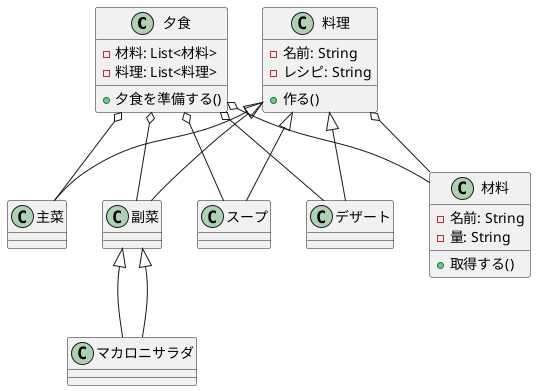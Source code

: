 @startuml メインを作る依存関係図
class 夕食 {
  -材料: List<材料>
  -料理: List<料理>
  +夕食を準備する()
}

class 材料 {
  -名前: String
  -量: String
  +取得する()
}

class 料理 {
  -名前: String
  -レシピ: String
  +作る()
}

class 主菜 extends 料理 {
}

class マカロニサラダ extends 副菜 {
}

class 副菜 extends 料理 {
}

class スープ extends 料理 {
}

class デザート extends 料理 {
}

夕食 o-- 材料
夕食 o-- 主菜
夕食 o-- 副菜
夕食 o-- スープ
夕食 o-- デザート
料理 o-- 材料
副菜 <|-- マカロニサラダ
@enduml






